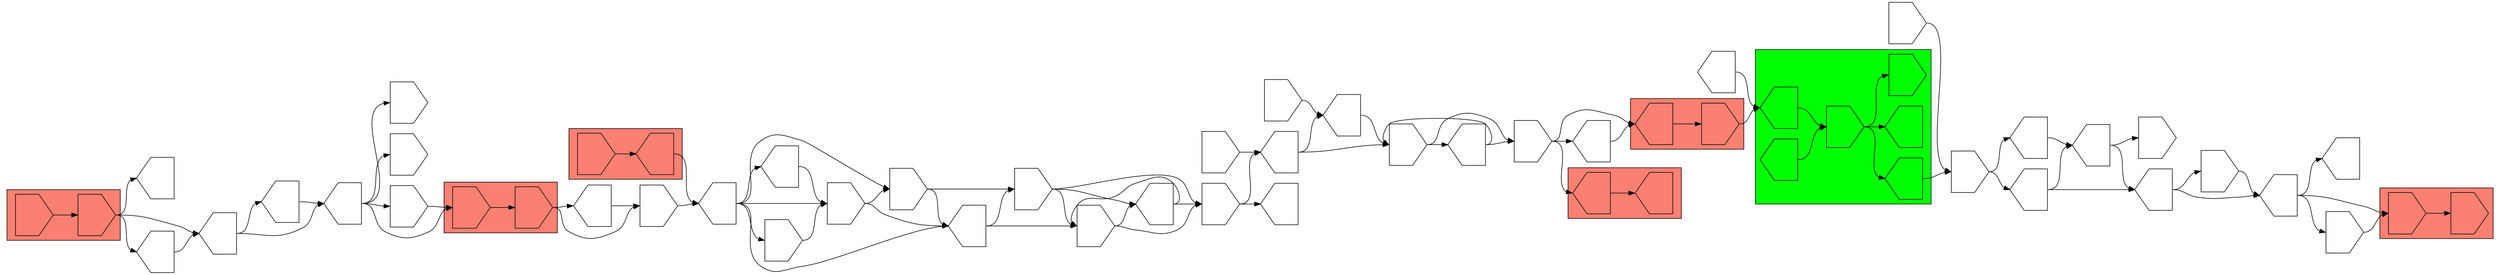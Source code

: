 digraph asm {
	rotate=90;
	edge [headport=n,tailport=s];
subgraph cluster_C12052_2235 {
	12052 [label="",height=1,width=1,shape=invhouse];
	2235 [label="",height=1,width=1,shape=invhouse];
	style=filled;
	fillcolor=salmon;
}
subgraph cluster_C13508_11992 {
	13508 [label="",height=1,width=1,shape=invhouse];
	11992 [label="",height=1,width=1,shape=invhouse];
	style=filled;
	fillcolor=salmon;
}
subgraph cluster_C5999_10865 {
	5999 [label="",height=1,width=1,shape=house];
	10865 [label="",height=1,width=1,shape=invhouse];
	style=filled;
	fillcolor=salmon;
}
subgraph cluster_R3935_11109_3759_9676_13229_15445 {
	3935 [label="",height=1,width=1,shape=house];
	11109 [label="",height=1,width=1,shape=house];
	3759 [label="",height=1,width=1,shape=invhouse];
	9676 [label="",height=1,width=1,shape=house];
	13229 [label="",height=1,width=1,shape=house];
	15445 [label="",height=1,width=1,shape=invhouse];
	style=filled;
	fillcolor=green;
}
subgraph cluster_C1329_17029 {
	1329 [label="",height=1,width=1,shape=invhouse];
	17029 [label="",height=1,width=1,shape=invhouse];
	style=filled;
	fillcolor=salmon;
}
subgraph cluster_C13131_11336 {
	13131 [label="",height=1,width=1,shape=house];
	11336 [label="",height=1,width=1,shape=house];
	style=filled;
	fillcolor=salmon;
}
subgraph cluster_C16896_8553 {
	16896 [label="",height=1,width=1,shape=invhouse];
	8553 [label="",height=1,width=1,shape=house];
	style=filled;
	fillcolor=salmon;
}
	588 [label="",height=1,width=1,shape=house];
	3146 [label="",height=1,width=1,shape=house];
	11287 [label="",height=1,width=1,shape=invhouse];
	8547 [label="",height=1,width=1,shape=invhouse];
	3446 [label="",height=1,width=1,shape=house];
	11203 [label="",height=1,width=1,shape=invhouse];
	14509 [label="",height=1,width=1,shape=house];
	8239 [label="",height=1,width=1,shape=invhouse];
	5178 [label="",height=1,width=1,shape=house];
	19488 [label="",height=1,width=1,shape=invhouse];
	9603 [label="",height=1,width=1,shape=house];
	20068 [label="",height=1,width=1,shape=house];
	3164 [label="",height=1,width=1,shape=invhouse];
	7524 [label="",height=1,width=1,shape=house];
	8403 [label="",height=1,width=1,shape=invhouse];
	1874 [label="",height=1,width=1,shape=invhouse];
	7463 [label="",height=1,width=1,shape=house];
	9695 [label="",height=1,width=1,shape=house];
	7964 [label="",height=1,width=1,shape=house];
	16108 [label="",height=1,width=1,shape=invhouse];
	18331 [label="",height=1,width=1,shape=house];
	14366 [label="",height=1,width=1,shape=invhouse];
	11297 [label="",height=1,width=1,shape=house];
	19037 [label="",height=1,width=1,shape=invhouse];
	7473 [label="",height=1,width=1,shape=house];
	15055 [label="",height=1,width=1,shape=invhouse];
	18068 [label="",height=1,width=1,shape=house];
	17805 [label="",height=1,width=1,shape=house];
	20381 [label="",height=1,width=1,shape=house];
	11826 [label="",height=1,width=1,shape=invhouse];
	11855 [label="",height=1,width=1,shape=invhouse];
	13335 [label="",height=1,width=1,shape=invhouse];
	16641 [label="",height=1,width=1,shape=invhouse];
	18587 [label="",height=1,width=1,shape=house];
	18769 [label="",height=1,width=1,shape=invhouse];
	16892 [label="",height=1,width=1,shape=house];
	14302 [label="",height=1,width=1,shape=invhouse];
	15008 [label="",height=1,width=1,shape=invhouse];
	13018 [label="",height=1,width=1,shape=house];
	7739 [label="",height=1,width=1,shape=house];
	18629 [label="",height=1,width=1,shape=house];
	12052 -> 2235
	2235 -> 588
	2235 -> 7739
	2235 -> 18629
	588 -> 3146
	588 -> 13018
	3146 -> 11287
	3146 -> 13508
	3146 -> 14302
	3146 -> 15008
	11287 -> 13508
	13508 -> 11992
	11992 -> 8547
	11992 -> 16892
	8547 -> 3446
	3446 -> 11203
	3446 -> 14509
	3446 -> 16641
	3446 -> 18587
	3446 -> 18769
	11203 -> 14509
	11203 -> 16641
	14509 -> 8239
	14509 -> 13335
	8239 -> 5178
	8239 -> 19488
	5178 -> 8239
	5178 -> 19488
	19488 -> 9603
	19488 -> 20068
	20068 -> 3164
	20068 -> 20381
	3164 -> 7524
	3164 -> 8403
	7524 -> 3164
	7524 -> 8403
	8403 -> 5999
	8403 -> 13131
	8403 -> 17805
	5999 -> 10865
	10865 -> 3935
	3935 -> 3759
	3759 -> 9676
	3759 -> 13229
	3759 -> 15445
	9676 -> 1874
	1874 -> 7463
	1874 -> 7473
	7463 -> 9695
	7463 -> 11297
	9695 -> 7964
	9695 -> 14366
	7964 -> 1329
	7964 -> 16108
	7964 -> 18331
	1329 -> 17029
	16108 -> 1329
	14366 -> 7964
	11297 -> 9695
	11297 -> 19037
	7473 -> 11297
	15055 -> 1874
	11109 -> 3759
	18068 -> 3935
	17805 -> 5999
	13131 -> 11336
	20381 -> 3164
	11826 -> 20381
	11855 -> 20068
	13335 -> 5178
	13335 -> 8239
	13335 -> 19488
	16641 -> 13335
	16641 -> 14509
	18587 -> 11203
	18769 -> 11203
	8553 -> 3446
	16896 -> 8553
	16892 -> 8547
	13018 -> 3146
	7739 -> 588
}